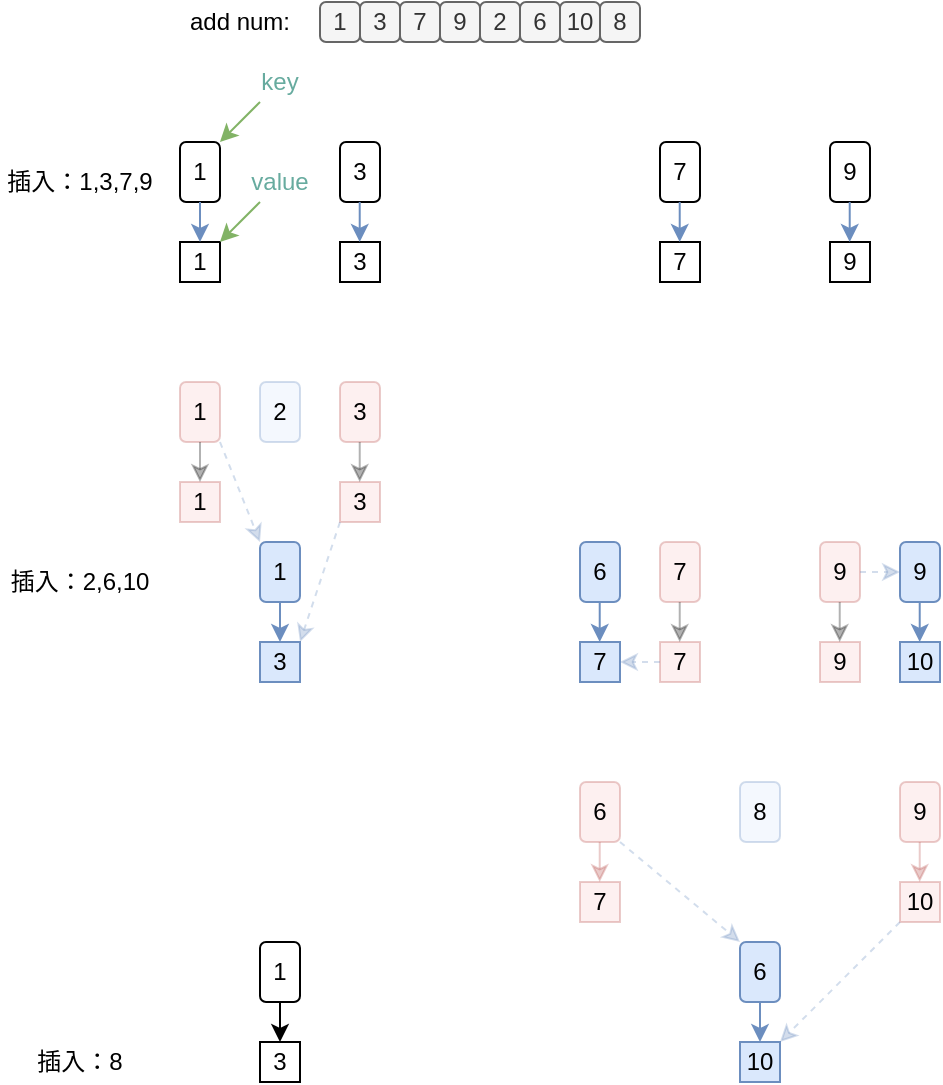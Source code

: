 <mxfile version="14.6.13" type="device"><diagram id="WR70HBpYNyYWVFgBZF-r" name="第 1 页"><mxGraphModel dx="1125" dy="680" grid="1" gridSize="10" guides="1" tooltips="1" connect="1" arrows="1" fold="1" page="1" pageScale="1" pageWidth="850" pageHeight="1100" math="0" shadow="0"><root><mxCell id="0"/><mxCell id="1" parent="0"/><mxCell id="pMBVXx6jpV4rTaOTUd19-13" value="1" style="rounded=1;whiteSpace=wrap;html=1;" parent="1" vertex="1"><mxGeometry x="90" y="90" width="20" height="30" as="geometry"/></mxCell><mxCell id="pMBVXx6jpV4rTaOTUd19-14" value="3" style="rounded=1;whiteSpace=wrap;html=1;" parent="1" vertex="1"><mxGeometry x="170" y="90" width="20" height="30" as="geometry"/></mxCell><mxCell id="pMBVXx6jpV4rTaOTUd19-15" value="7" style="rounded=1;whiteSpace=wrap;html=1;" parent="1" vertex="1"><mxGeometry x="330" y="90" width="20" height="30" as="geometry"/></mxCell><mxCell id="pMBVXx6jpV4rTaOTUd19-16" value="1" style="rounded=1;whiteSpace=wrap;html=1;fillColor=#f5f5f5;strokeColor=#666666;fontColor=#333333;" parent="1" vertex="1"><mxGeometry x="160" y="20" width="20" height="20" as="geometry"/></mxCell><mxCell id="pMBVXx6jpV4rTaOTUd19-17" value="3" style="rounded=1;whiteSpace=wrap;html=1;fillColor=#f5f5f5;strokeColor=#666666;fontColor=#333333;" parent="1" vertex="1"><mxGeometry x="180" y="20" width="20" height="20" as="geometry"/></mxCell><mxCell id="pMBVXx6jpV4rTaOTUd19-18" value="2" style="rounded=1;whiteSpace=wrap;html=1;fillColor=#f5f5f5;strokeColor=#666666;fontColor=#333333;" parent="1" vertex="1"><mxGeometry x="240" y="20" width="20" height="20" as="geometry"/></mxCell><mxCell id="pMBVXx6jpV4rTaOTUd19-19" value="6" style="rounded=1;whiteSpace=wrap;html=1;fillColor=#f5f5f5;strokeColor=#666666;fontColor=#333333;" parent="1" vertex="1"><mxGeometry x="260" y="20" width="20" height="20" as="geometry"/></mxCell><mxCell id="pMBVXx6jpV4rTaOTUd19-20" value="7" style="rounded=1;whiteSpace=wrap;html=1;fillColor=#f5f5f5;strokeColor=#666666;fontColor=#333333;" parent="1" vertex="1"><mxGeometry x="200" y="20" width="20" height="20" as="geometry"/></mxCell><mxCell id="pMBVXx6jpV4rTaOTUd19-21" value="8" style="rounded=1;whiteSpace=wrap;html=1;fillColor=#f5f5f5;strokeColor=#666666;fontColor=#333333;" parent="1" vertex="1"><mxGeometry x="300" y="20" width="20" height="20" as="geometry"/></mxCell><mxCell id="pMBVXx6jpV4rTaOTUd19-22" value="10" style="rounded=1;whiteSpace=wrap;html=1;fillColor=#f5f5f5;strokeColor=#666666;fontColor=#333333;" parent="1" vertex="1"><mxGeometry x="280" y="20" width="20" height="20" as="geometry"/></mxCell><mxCell id="pMBVXx6jpV4rTaOTUd19-23" value="9" style="rounded=1;whiteSpace=wrap;html=1;fillColor=#f5f5f5;strokeColor=#666666;fontColor=#333333;" parent="1" vertex="1"><mxGeometry x="220" y="20" width="20" height="20" as="geometry"/></mxCell><mxCell id="pMBVXx6jpV4rTaOTUd19-24" value="1" style="rounded=0;whiteSpace=wrap;html=1;" parent="1" vertex="1"><mxGeometry x="90" y="140" width="20" height="20" as="geometry"/></mxCell><mxCell id="pMBVXx6jpV4rTaOTUd19-25" value="3" style="rounded=0;whiteSpace=wrap;html=1;" parent="1" vertex="1"><mxGeometry x="170" y="140" width="20" height="20" as="geometry"/></mxCell><mxCell id="pMBVXx6jpV4rTaOTUd19-26" value="7" style="rounded=0;whiteSpace=wrap;html=1;" parent="1" vertex="1"><mxGeometry x="330" y="140" width="20" height="20" as="geometry"/></mxCell><mxCell id="pMBVXx6jpV4rTaOTUd19-27" value="" style="endArrow=classic;html=1;exitX=0.5;exitY=1;exitDx=0;exitDy=0;entryX=0.5;entryY=0;entryDx=0;entryDy=0;fillColor=#dae8fc;strokeColor=#6c8ebf;" parent="1" source="pMBVXx6jpV4rTaOTUd19-13" target="pMBVXx6jpV4rTaOTUd19-24" edge="1"><mxGeometry width="50" height="50" relative="1" as="geometry"><mxPoint x="120" y="160" as="sourcePoint"/><mxPoint x="170" y="110" as="targetPoint"/></mxGeometry></mxCell><mxCell id="pMBVXx6jpV4rTaOTUd19-30" value="" style="endArrow=classic;html=1;exitX=0.5;exitY=1;exitDx=0;exitDy=0;entryX=0.5;entryY=0;entryDx=0;entryDy=0;fillColor=#dae8fc;strokeColor=#6c8ebf;" parent="1" edge="1"><mxGeometry width="50" height="50" relative="1" as="geometry"><mxPoint x="179.86" y="120" as="sourcePoint"/><mxPoint x="179.86" y="140" as="targetPoint"/></mxGeometry></mxCell><mxCell id="pMBVXx6jpV4rTaOTUd19-32" value="" style="endArrow=classic;html=1;exitX=0.5;exitY=1;exitDx=0;exitDy=0;entryX=0.5;entryY=0;entryDx=0;entryDy=0;fillColor=#dae8fc;strokeColor=#6c8ebf;" parent="1" edge="1"><mxGeometry width="50" height="50" relative="1" as="geometry"><mxPoint x="339.86" y="120" as="sourcePoint"/><mxPoint x="339.86" y="140" as="targetPoint"/></mxGeometry></mxCell><mxCell id="pMBVXx6jpV4rTaOTUd19-121" value="&lt;font color=&quot;#000000&quot;&gt;add num:&lt;/font&gt;" style="text;html=1;strokeColor=none;fillColor=none;align=center;verticalAlign=middle;whiteSpace=wrap;rounded=0;labelBackgroundColor=none;fontColor=#EA6B66;" parent="1" vertex="1"><mxGeometry x="80" y="20" width="80" height="20" as="geometry"/></mxCell><mxCell id="jbKP1dn3lcIfJ7GsJC9F-1" value="1" style="rounded=1;whiteSpace=wrap;html=1;fillColor=#f8cecc;strokeColor=#b85450;opacity=30;" vertex="1" parent="1"><mxGeometry x="90" y="210" width="20" height="30" as="geometry"/></mxCell><mxCell id="jbKP1dn3lcIfJ7GsJC9F-2" value="3" style="rounded=1;whiteSpace=wrap;html=1;fillColor=#f8cecc;strokeColor=#b85450;opacity=30;" vertex="1" parent="1"><mxGeometry x="170" y="210" width="20" height="30" as="geometry"/></mxCell><mxCell id="jbKP1dn3lcIfJ7GsJC9F-3" value="6" style="rounded=1;whiteSpace=wrap;html=1;fillColor=#f8cecc;strokeColor=#b85450;opacity=30;" vertex="1" parent="1"><mxGeometry x="290" y="410" width="20" height="30" as="geometry"/></mxCell><mxCell id="jbKP1dn3lcIfJ7GsJC9F-4" value="1" style="rounded=0;whiteSpace=wrap;html=1;fillColor=#f8cecc;strokeColor=#b85450;opacity=30;" vertex="1" parent="1"><mxGeometry x="90" y="260" width="20" height="20" as="geometry"/></mxCell><mxCell id="jbKP1dn3lcIfJ7GsJC9F-5" value="3" style="rounded=0;whiteSpace=wrap;html=1;fillColor=#f8cecc;strokeColor=#b85450;opacity=30;" vertex="1" parent="1"><mxGeometry x="170" y="260" width="20" height="20" as="geometry"/></mxCell><mxCell id="jbKP1dn3lcIfJ7GsJC9F-6" value="7" style="rounded=0;whiteSpace=wrap;html=1;fillColor=#f8cecc;strokeColor=#b85450;opacity=30;" vertex="1" parent="1"><mxGeometry x="290" y="460" width="20" height="20" as="geometry"/></mxCell><mxCell id="jbKP1dn3lcIfJ7GsJC9F-7" value="" style="endArrow=classic;html=1;exitX=0.5;exitY=1;exitDx=0;exitDy=0;entryX=0.5;entryY=0;entryDx=0;entryDy=0;fillColor=#dae8fc;opacity=30;" edge="1" parent="1" source="jbKP1dn3lcIfJ7GsJC9F-1" target="jbKP1dn3lcIfJ7GsJC9F-4"><mxGeometry width="50" height="50" relative="1" as="geometry"><mxPoint x="120" y="280" as="sourcePoint"/><mxPoint x="170" y="230" as="targetPoint"/></mxGeometry></mxCell><mxCell id="jbKP1dn3lcIfJ7GsJC9F-9" value="" style="endArrow=classic;html=1;exitX=0.5;exitY=1;exitDx=0;exitDy=0;entryX=0.5;entryY=0;entryDx=0;entryDy=0;fillColor=#dae8fc;opacity=30;" edge="1" parent="1"><mxGeometry width="50" height="50" relative="1" as="geometry"><mxPoint x="179.86" y="240" as="sourcePoint"/><mxPoint x="179.86" y="260" as="targetPoint"/></mxGeometry></mxCell><mxCell id="jbKP1dn3lcIfJ7GsJC9F-11" value="" style="endArrow=classic;html=1;exitX=0.5;exitY=1;exitDx=0;exitDy=0;entryX=0.5;entryY=0;entryDx=0;entryDy=0;fillColor=#f8cecc;strokeColor=#b85450;opacity=30;" edge="1" parent="1"><mxGeometry width="50" height="50" relative="1" as="geometry"><mxPoint x="299.86" y="440" as="sourcePoint"/><mxPoint x="299.86" y="460" as="targetPoint"/></mxGeometry></mxCell><mxCell id="jbKP1dn3lcIfJ7GsJC9F-13" value="2" style="rounded=1;whiteSpace=wrap;html=1;fillColor=#dae8fc;strokeColor=#6c8ebf;opacity=30;" vertex="1" parent="1"><mxGeometry x="130" y="210" width="20" height="30" as="geometry"/></mxCell><mxCell id="jbKP1dn3lcIfJ7GsJC9F-15" value="" style="endArrow=classic;html=1;exitX=1;exitY=1;exitDx=0;exitDy=0;entryX=0;entryY=0;entryDx=0;entryDy=0;fillColor=#dae8fc;strokeColor=#6c8ebf;dashed=1;opacity=30;" edge="1" parent="1" source="jbKP1dn3lcIfJ7GsJC9F-1" target="jbKP1dn3lcIfJ7GsJC9F-17"><mxGeometry width="50" height="50" relative="1" as="geometry"><mxPoint x="139.8" y="280" as="sourcePoint"/><mxPoint x="139.8" y="300" as="targetPoint"/></mxGeometry></mxCell><mxCell id="jbKP1dn3lcIfJ7GsJC9F-16" value="" style="endArrow=classic;html=1;exitX=0;exitY=1;exitDx=0;exitDy=0;fillColor=#dae8fc;strokeColor=#6c8ebf;dashed=1;entryX=1;entryY=0;entryDx=0;entryDy=0;opacity=30;" edge="1" parent="1" source="jbKP1dn3lcIfJ7GsJC9F-5" target="jbKP1dn3lcIfJ7GsJC9F-18"><mxGeometry width="50" height="50" relative="1" as="geometry"><mxPoint x="120" y="250" as="sourcePoint"/><mxPoint x="140" y="300" as="targetPoint"/></mxGeometry></mxCell><mxCell id="jbKP1dn3lcIfJ7GsJC9F-17" value="1" style="rounded=1;whiteSpace=wrap;html=1;fillColor=#dae8fc;strokeColor=#6c8ebf;" vertex="1" parent="1"><mxGeometry x="130" y="290" width="20" height="30" as="geometry"/></mxCell><mxCell id="jbKP1dn3lcIfJ7GsJC9F-18" value="3" style="rounded=0;whiteSpace=wrap;html=1;fillColor=#dae8fc;strokeColor=#6c8ebf;" vertex="1" parent="1"><mxGeometry x="130" y="340" width="20" height="20" as="geometry"/></mxCell><mxCell id="jbKP1dn3lcIfJ7GsJC9F-19" value="" style="endArrow=classic;html=1;strokeColor=#6c8ebf;exitX=0.5;exitY=1;exitDx=0;exitDy=0;entryX=0.5;entryY=0;entryDx=0;entryDy=0;fillColor=#dae8fc;" edge="1" parent="1" source="jbKP1dn3lcIfJ7GsJC9F-17" target="jbKP1dn3lcIfJ7GsJC9F-18"><mxGeometry width="50" height="50" relative="1" as="geometry"><mxPoint x="60" y="360" as="sourcePoint"/><mxPoint x="110" y="310" as="targetPoint"/></mxGeometry></mxCell><mxCell id="jbKP1dn3lcIfJ7GsJC9F-23" value="1" style="rounded=1;whiteSpace=wrap;html=1;" vertex="1" parent="1"><mxGeometry x="130" y="490" width="20" height="30" as="geometry"/></mxCell><mxCell id="jbKP1dn3lcIfJ7GsJC9F-24" value="3" style="rounded=0;whiteSpace=wrap;html=1;" vertex="1" parent="1"><mxGeometry x="130" y="540" width="20" height="20" as="geometry"/></mxCell><mxCell id="jbKP1dn3lcIfJ7GsJC9F-25" value="" style="endArrow=classic;html=1;exitX=0.5;exitY=1;exitDx=0;exitDy=0;entryX=0.5;entryY=0;entryDx=0;entryDy=0;fillColor=#dae8fc;" edge="1" parent="1" source="jbKP1dn3lcIfJ7GsJC9F-23" target="jbKP1dn3lcIfJ7GsJC9F-24"><mxGeometry width="50" height="50" relative="1" as="geometry"><mxPoint x="60" y="560" as="sourcePoint"/><mxPoint x="110" y="510" as="targetPoint"/></mxGeometry></mxCell><mxCell id="jbKP1dn3lcIfJ7GsJC9F-30" value="7" style="rounded=1;whiteSpace=wrap;html=1;fillColor=#f8cecc;strokeColor=#b85450;opacity=30;" vertex="1" parent="1"><mxGeometry x="330" y="290" width="20" height="30" as="geometry"/></mxCell><mxCell id="jbKP1dn3lcIfJ7GsJC9F-31" value="7" style="rounded=0;whiteSpace=wrap;html=1;fillColor=#f8cecc;strokeColor=#b85450;opacity=30;" vertex="1" parent="1"><mxGeometry x="330" y="340" width="20" height="20" as="geometry"/></mxCell><mxCell id="jbKP1dn3lcIfJ7GsJC9F-32" value="" style="endArrow=classic;html=1;exitX=0.5;exitY=1;exitDx=0;exitDy=0;entryX=0.5;entryY=0;entryDx=0;entryDy=0;fillColor=#dae8fc;opacity=30;" edge="1" parent="1"><mxGeometry width="50" height="50" relative="1" as="geometry"><mxPoint x="339.86" y="320" as="sourcePoint"/><mxPoint x="339.86" y="340" as="targetPoint"/></mxGeometry></mxCell><mxCell id="jbKP1dn3lcIfJ7GsJC9F-33" value="6" style="rounded=1;whiteSpace=wrap;html=1;fillColor=#dae8fc;strokeColor=#6c8ebf;" vertex="1" parent="1"><mxGeometry x="290" y="290" width="20" height="30" as="geometry"/></mxCell><mxCell id="jbKP1dn3lcIfJ7GsJC9F-34" value="7" style="rounded=0;whiteSpace=wrap;html=1;fillColor=#dae8fc;strokeColor=#6c8ebf;" vertex="1" parent="1"><mxGeometry x="290" y="340" width="20" height="20" as="geometry"/></mxCell><mxCell id="jbKP1dn3lcIfJ7GsJC9F-35" value="" style="endArrow=classic;html=1;exitX=0.5;exitY=1;exitDx=0;exitDy=0;entryX=0.5;entryY=0;entryDx=0;entryDy=0;fillColor=#dae8fc;strokeColor=#6c8ebf;" edge="1" parent="1"><mxGeometry width="50" height="50" relative="1" as="geometry"><mxPoint x="299.86" y="320" as="sourcePoint"/><mxPoint x="299.86" y="340" as="targetPoint"/></mxGeometry></mxCell><mxCell id="jbKP1dn3lcIfJ7GsJC9F-36" value="" style="endArrow=classic;html=1;exitX=0;exitY=0.5;exitDx=0;exitDy=0;fillColor=#dae8fc;strokeColor=#6c8ebf;dashed=1;entryX=1;entryY=0.5;entryDx=0;entryDy=0;opacity=30;" edge="1" parent="1" source="jbKP1dn3lcIfJ7GsJC9F-31" target="jbKP1dn3lcIfJ7GsJC9F-34"><mxGeometry width="50" height="50" relative="1" as="geometry"><mxPoint x="180" y="170" as="sourcePoint"/><mxPoint x="160" y="230" as="targetPoint"/></mxGeometry></mxCell><mxCell id="jbKP1dn3lcIfJ7GsJC9F-37" value="插入：1,3,7,9" style="text;html=1;strokeColor=none;fillColor=none;align=center;verticalAlign=middle;whiteSpace=wrap;rounded=0;opacity=30;" vertex="1" parent="1"><mxGeometry y="100" width="80" height="20" as="geometry"/></mxCell><mxCell id="jbKP1dn3lcIfJ7GsJC9F-38" value="插入：2,6,10" style="text;html=1;strokeColor=none;fillColor=none;align=center;verticalAlign=middle;whiteSpace=wrap;rounded=0;opacity=30;" vertex="1" parent="1"><mxGeometry y="300" width="80" height="20" as="geometry"/></mxCell><mxCell id="jbKP1dn3lcIfJ7GsJC9F-39" value="" style="endArrow=classic;html=1;strokeColor=#82b366;entryX=1;entryY=0;entryDx=0;entryDy=0;fillColor=#d5e8d4;" edge="1" parent="1" target="pMBVXx6jpV4rTaOTUd19-13"><mxGeometry width="50" height="50" relative="1" as="geometry"><mxPoint x="130" y="70" as="sourcePoint"/><mxPoint x="180" y="50" as="targetPoint"/></mxGeometry></mxCell><mxCell id="jbKP1dn3lcIfJ7GsJC9F-40" value="&lt;font&gt;key&lt;/font&gt;" style="text;html=1;strokeColor=none;fillColor=none;align=center;verticalAlign=middle;whiteSpace=wrap;rounded=0;labelBackgroundColor=none;fontColor=#67AB9F;" vertex="1" parent="1"><mxGeometry x="120" y="50" width="40" height="20" as="geometry"/></mxCell><mxCell id="jbKP1dn3lcIfJ7GsJC9F-41" value="" style="endArrow=classic;html=1;strokeColor=#82b366;entryX=1;entryY=0;entryDx=0;entryDy=0;fillColor=#d5e8d4;" edge="1" parent="1"><mxGeometry width="50" height="50" relative="1" as="geometry"><mxPoint x="130" y="120" as="sourcePoint"/><mxPoint x="110" y="140" as="targetPoint"/></mxGeometry></mxCell><mxCell id="jbKP1dn3lcIfJ7GsJC9F-42" value="&lt;font&gt;value&lt;/font&gt;" style="text;html=1;strokeColor=none;fillColor=none;align=center;verticalAlign=middle;whiteSpace=wrap;rounded=0;labelBackgroundColor=none;fontColor=#67AB9F;" vertex="1" parent="1"><mxGeometry x="120" y="100" width="40" height="20" as="geometry"/></mxCell><mxCell id="jbKP1dn3lcIfJ7GsJC9F-43" value="9" style="rounded=1;whiteSpace=wrap;html=1;" vertex="1" parent="1"><mxGeometry x="415" y="90" width="20" height="30" as="geometry"/></mxCell><mxCell id="jbKP1dn3lcIfJ7GsJC9F-44" value="9" style="rounded=0;whiteSpace=wrap;html=1;" vertex="1" parent="1"><mxGeometry x="415" y="140" width="20" height="20" as="geometry"/></mxCell><mxCell id="jbKP1dn3lcIfJ7GsJC9F-45" value="" style="endArrow=classic;html=1;exitX=0.5;exitY=1;exitDx=0;exitDy=0;entryX=0.5;entryY=0;entryDx=0;entryDy=0;fillColor=#dae8fc;strokeColor=#6c8ebf;" edge="1" parent="1"><mxGeometry width="50" height="50" relative="1" as="geometry"><mxPoint x="424.86" y="120" as="sourcePoint"/><mxPoint x="424.86" y="140" as="targetPoint"/></mxGeometry></mxCell><mxCell id="jbKP1dn3lcIfJ7GsJC9F-50" value="9" style="rounded=1;whiteSpace=wrap;html=1;fillColor=#f8cecc;strokeColor=#b85450;opacity=30;" vertex="1" parent="1"><mxGeometry x="410" y="290" width="20" height="30" as="geometry"/></mxCell><mxCell id="jbKP1dn3lcIfJ7GsJC9F-51" value="9" style="rounded=0;whiteSpace=wrap;html=1;fillColor=#f8cecc;strokeColor=#b85450;opacity=30;" vertex="1" parent="1"><mxGeometry x="410" y="340" width="20" height="20" as="geometry"/></mxCell><mxCell id="jbKP1dn3lcIfJ7GsJC9F-52" value="" style="endArrow=classic;html=1;exitX=0.5;exitY=1;exitDx=0;exitDy=0;entryX=0.5;entryY=0;entryDx=0;entryDy=0;fillColor=#dae8fc;opacity=30;" edge="1" parent="1"><mxGeometry width="50" height="50" relative="1" as="geometry"><mxPoint x="419.86" y="320" as="sourcePoint"/><mxPoint x="419.86" y="340" as="targetPoint"/></mxGeometry></mxCell><mxCell id="jbKP1dn3lcIfJ7GsJC9F-53" value="9" style="rounded=1;whiteSpace=wrap;html=1;fillColor=#dae8fc;strokeColor=#6c8ebf;" vertex="1" parent="1"><mxGeometry x="450" y="290" width="20" height="30" as="geometry"/></mxCell><mxCell id="jbKP1dn3lcIfJ7GsJC9F-54" value="10" style="rounded=0;whiteSpace=wrap;html=1;fillColor=#dae8fc;strokeColor=#6c8ebf;" vertex="1" parent="1"><mxGeometry x="450" y="340" width="20" height="20" as="geometry"/></mxCell><mxCell id="jbKP1dn3lcIfJ7GsJC9F-55" value="" style="endArrow=classic;html=1;exitX=0.5;exitY=1;exitDx=0;exitDy=0;entryX=0.5;entryY=0;entryDx=0;entryDy=0;fillColor=#dae8fc;strokeColor=#6c8ebf;" edge="1" parent="1"><mxGeometry width="50" height="50" relative="1" as="geometry"><mxPoint x="459.86" y="320" as="sourcePoint"/><mxPoint x="459.86" y="340" as="targetPoint"/></mxGeometry></mxCell><mxCell id="jbKP1dn3lcIfJ7GsJC9F-56" value="" style="endArrow=classic;html=1;fillColor=#dae8fc;strokeColor=#6c8ebf;dashed=1;opacity=30;entryX=0;entryY=0.5;entryDx=0;entryDy=0;exitX=1;exitY=0.5;exitDx=0;exitDy=0;" edge="1" parent="1" source="jbKP1dn3lcIfJ7GsJC9F-50" target="jbKP1dn3lcIfJ7GsJC9F-53"><mxGeometry width="50" height="50" relative="1" as="geometry"><mxPoint x="430" y="350" as="sourcePoint"/><mxPoint x="450" y="350" as="targetPoint"/></mxGeometry></mxCell><mxCell id="jbKP1dn3lcIfJ7GsJC9F-57" value="9" style="rounded=1;whiteSpace=wrap;html=1;fillColor=#f8cecc;strokeColor=#b85450;opacity=30;" vertex="1" parent="1"><mxGeometry x="450" y="410" width="20" height="30" as="geometry"/></mxCell><mxCell id="jbKP1dn3lcIfJ7GsJC9F-58" value="10" style="rounded=0;whiteSpace=wrap;html=1;fillColor=#f8cecc;strokeColor=#b85450;opacity=30;" vertex="1" parent="1"><mxGeometry x="450" y="460" width="20" height="20" as="geometry"/></mxCell><mxCell id="jbKP1dn3lcIfJ7GsJC9F-59" value="" style="endArrow=classic;html=1;exitX=0.5;exitY=1;exitDx=0;exitDy=0;entryX=0.5;entryY=0;entryDx=0;entryDy=0;fillColor=#f8cecc;strokeColor=#b85450;opacity=30;" edge="1" parent="1"><mxGeometry width="50" height="50" relative="1" as="geometry"><mxPoint x="459.86" y="440" as="sourcePoint"/><mxPoint x="459.86" y="460" as="targetPoint"/></mxGeometry></mxCell><mxCell id="jbKP1dn3lcIfJ7GsJC9F-60" value="插入：8" style="text;html=1;strokeColor=none;fillColor=none;align=center;verticalAlign=middle;whiteSpace=wrap;rounded=0;opacity=30;" vertex="1" parent="1"><mxGeometry y="540" width="80" height="20" as="geometry"/></mxCell><mxCell id="jbKP1dn3lcIfJ7GsJC9F-67" value="8" style="rounded=1;whiteSpace=wrap;html=1;fillColor=#dae8fc;strokeColor=#6c8ebf;opacity=30;" vertex="1" parent="1"><mxGeometry x="370" y="410" width="20" height="30" as="geometry"/></mxCell><mxCell id="jbKP1dn3lcIfJ7GsJC9F-68" value="6" style="rounded=1;whiteSpace=wrap;html=1;fillColor=#dae8fc;strokeColor=#6c8ebf;" vertex="1" parent="1"><mxGeometry x="370" y="490" width="20" height="30" as="geometry"/></mxCell><mxCell id="jbKP1dn3lcIfJ7GsJC9F-69" value="10" style="rounded=0;whiteSpace=wrap;html=1;fillColor=#dae8fc;strokeColor=#6c8ebf;" vertex="1" parent="1"><mxGeometry x="370" y="540" width="20" height="20" as="geometry"/></mxCell><mxCell id="jbKP1dn3lcIfJ7GsJC9F-70" value="" style="endArrow=classic;html=1;exitX=0.5;exitY=1;exitDx=0;exitDy=0;entryX=0.5;entryY=0;entryDx=0;entryDy=0;fillColor=#dae8fc;strokeColor=#6c8ebf;" edge="1" parent="1" source="jbKP1dn3lcIfJ7GsJC9F-68" target="jbKP1dn3lcIfJ7GsJC9F-69"><mxGeometry width="50" height="50" relative="1" as="geometry"><mxPoint x="300" y="560" as="sourcePoint"/><mxPoint x="350" y="510" as="targetPoint"/></mxGeometry></mxCell><mxCell id="jbKP1dn3lcIfJ7GsJC9F-71" value="" style="endArrow=classic;html=1;fillColor=#dae8fc;strokeColor=#6c8ebf;dashed=1;entryX=1;entryY=0;entryDx=0;entryDy=0;opacity=30;exitX=0;exitY=1;exitDx=0;exitDy=0;" edge="1" parent="1" source="jbKP1dn3lcIfJ7GsJC9F-58" target="jbKP1dn3lcIfJ7GsJC9F-69"><mxGeometry width="50" height="50" relative="1" as="geometry"><mxPoint x="460" y="480" as="sourcePoint"/><mxPoint x="440" y="540" as="targetPoint"/></mxGeometry></mxCell><mxCell id="jbKP1dn3lcIfJ7GsJC9F-72" value="" style="endArrow=classic;html=1;fillColor=#dae8fc;strokeColor=#6c8ebf;dashed=1;entryX=0;entryY=0;entryDx=0;entryDy=0;opacity=30;exitX=1;exitY=1;exitDx=0;exitDy=0;" edge="1" parent="1" source="jbKP1dn3lcIfJ7GsJC9F-3" target="jbKP1dn3lcIfJ7GsJC9F-68"><mxGeometry width="50" height="50" relative="1" as="geometry"><mxPoint x="460" y="490" as="sourcePoint"/><mxPoint x="400" y="550" as="targetPoint"/></mxGeometry></mxCell></root></mxGraphModel></diagram></mxfile>